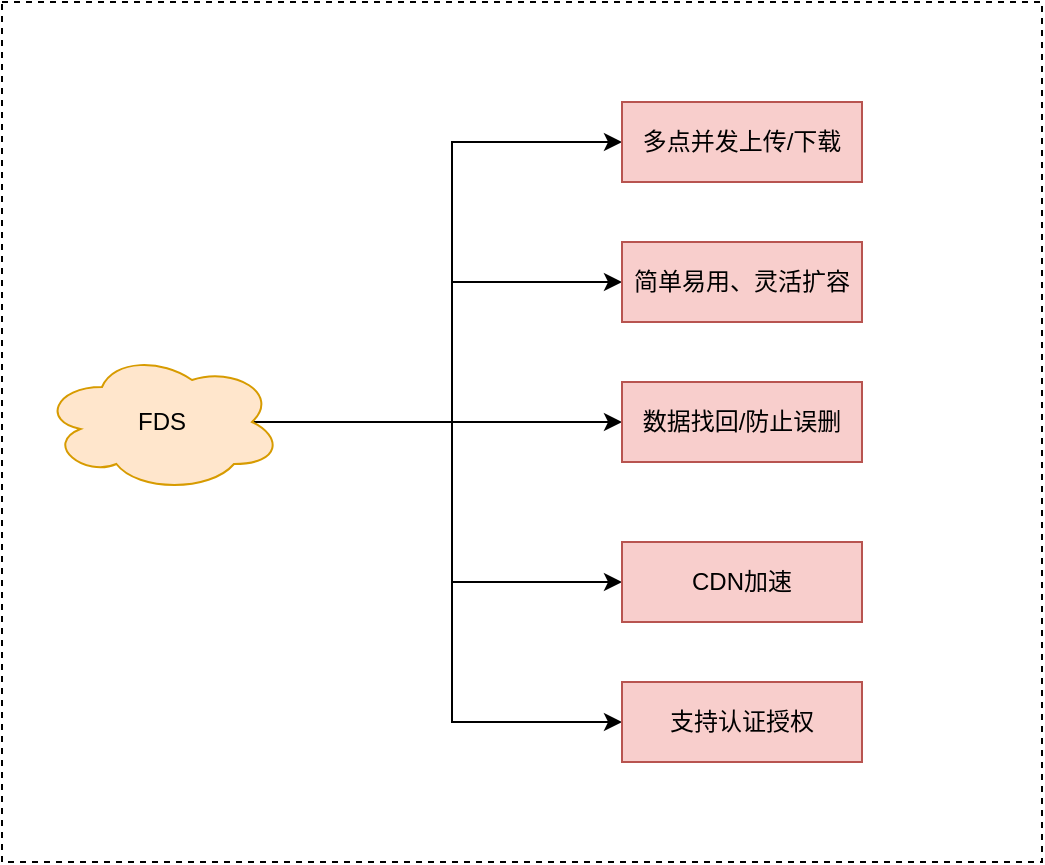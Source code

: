 <mxfile version="21.6.6" type="github">
  <diagram name="第 1 页" id="C_dEds3PyqGrPJgCPyWY">
    <mxGraphModel dx="1050" dy="630" grid="1" gridSize="10" guides="1" tooltips="1" connect="1" arrows="1" fold="1" page="1" pageScale="1" pageWidth="827" pageHeight="1169" math="0" shadow="0">
      <root>
        <mxCell id="0" />
        <mxCell id="1" parent="0" />
        <mxCell id="0FpNCt8ilsKiGTiIv5_l-14" value="" style="rounded=0;whiteSpace=wrap;html=1;dashed=1;" vertex="1" parent="1">
          <mxGeometry x="140" y="120" width="520" height="430" as="geometry" />
        </mxCell>
        <mxCell id="0FpNCt8ilsKiGTiIv5_l-9" style="edgeStyle=orthogonalEdgeStyle;rounded=0;orthogonalLoop=1;jettySize=auto;html=1;exitX=0.875;exitY=0.5;exitDx=0;exitDy=0;exitPerimeter=0;entryX=0;entryY=0.5;entryDx=0;entryDy=0;" edge="1" parent="1" source="0FpNCt8ilsKiGTiIv5_l-1" target="0FpNCt8ilsKiGTiIv5_l-2">
          <mxGeometry relative="1" as="geometry" />
        </mxCell>
        <mxCell id="0FpNCt8ilsKiGTiIv5_l-10" style="edgeStyle=orthogonalEdgeStyle;rounded=0;orthogonalLoop=1;jettySize=auto;html=1;exitX=0.875;exitY=0.5;exitDx=0;exitDy=0;exitPerimeter=0;entryX=0;entryY=0.5;entryDx=0;entryDy=0;" edge="1" parent="1" source="0FpNCt8ilsKiGTiIv5_l-1" target="0FpNCt8ilsKiGTiIv5_l-5">
          <mxGeometry relative="1" as="geometry" />
        </mxCell>
        <mxCell id="0FpNCt8ilsKiGTiIv5_l-11" style="edgeStyle=orthogonalEdgeStyle;rounded=0;orthogonalLoop=1;jettySize=auto;html=1;exitX=0.875;exitY=0.5;exitDx=0;exitDy=0;exitPerimeter=0;" edge="1" parent="1" source="0FpNCt8ilsKiGTiIv5_l-1" target="0FpNCt8ilsKiGTiIv5_l-6">
          <mxGeometry relative="1" as="geometry" />
        </mxCell>
        <mxCell id="0FpNCt8ilsKiGTiIv5_l-12" style="edgeStyle=orthogonalEdgeStyle;rounded=0;orthogonalLoop=1;jettySize=auto;html=1;exitX=0.875;exitY=0.5;exitDx=0;exitDy=0;exitPerimeter=0;entryX=0;entryY=0.5;entryDx=0;entryDy=0;" edge="1" parent="1" source="0FpNCt8ilsKiGTiIv5_l-1" target="0FpNCt8ilsKiGTiIv5_l-7">
          <mxGeometry relative="1" as="geometry" />
        </mxCell>
        <mxCell id="0FpNCt8ilsKiGTiIv5_l-13" style="edgeStyle=orthogonalEdgeStyle;rounded=0;orthogonalLoop=1;jettySize=auto;html=1;exitX=0.875;exitY=0.5;exitDx=0;exitDy=0;exitPerimeter=0;entryX=0;entryY=0.5;entryDx=0;entryDy=0;" edge="1" parent="1" source="0FpNCt8ilsKiGTiIv5_l-1" target="0FpNCt8ilsKiGTiIv5_l-8">
          <mxGeometry relative="1" as="geometry" />
        </mxCell>
        <mxCell id="0FpNCt8ilsKiGTiIv5_l-1" value="FDS" style="ellipse;shape=cloud;whiteSpace=wrap;html=1;fillColor=#ffe6cc;strokeColor=#d79b00;" vertex="1" parent="1">
          <mxGeometry x="160" y="295" width="120" height="70" as="geometry" />
        </mxCell>
        <mxCell id="0FpNCt8ilsKiGTiIv5_l-2" value="多点并发上传/下载" style="rounded=0;whiteSpace=wrap;html=1;fillColor=#f8cecc;strokeColor=#b85450;" vertex="1" parent="1">
          <mxGeometry x="450" y="170" width="120" height="40" as="geometry" />
        </mxCell>
        <mxCell id="0FpNCt8ilsKiGTiIv5_l-5" value="简单易用、灵活扩容" style="rounded=0;whiteSpace=wrap;html=1;fillColor=#f8cecc;strokeColor=#b85450;" vertex="1" parent="1">
          <mxGeometry x="450" y="240" width="120" height="40" as="geometry" />
        </mxCell>
        <mxCell id="0FpNCt8ilsKiGTiIv5_l-6" value="数据找回/防止误删" style="rounded=0;whiteSpace=wrap;html=1;fillColor=#f8cecc;strokeColor=#b85450;" vertex="1" parent="1">
          <mxGeometry x="450" y="310" width="120" height="40" as="geometry" />
        </mxCell>
        <mxCell id="0FpNCt8ilsKiGTiIv5_l-7" value="CDN加速" style="rounded=0;whiteSpace=wrap;html=1;fillColor=#f8cecc;strokeColor=#b85450;" vertex="1" parent="1">
          <mxGeometry x="450" y="390" width="120" height="40" as="geometry" />
        </mxCell>
        <mxCell id="0FpNCt8ilsKiGTiIv5_l-8" value="支持认证授权" style="rounded=0;whiteSpace=wrap;html=1;fillColor=#f8cecc;strokeColor=#b85450;" vertex="1" parent="1">
          <mxGeometry x="450" y="460" width="120" height="40" as="geometry" />
        </mxCell>
      </root>
    </mxGraphModel>
  </diagram>
</mxfile>
